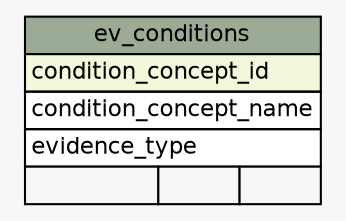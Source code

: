 // dot 2.38.0 on Linux 3.16.0-38-generic
// SchemaSpy rev 590
digraph "ev_conditions" {
  graph [
    rankdir="RL"
    bgcolor="#f7f7f7"
    nodesep="0.18"
    ranksep="0.46"
    fontname="Helvetica"
    fontsize="11"
  ];
  node [
    fontname="Helvetica"
    fontsize="11"
    shape="plaintext"
  ];
  edge [
    arrowsize="0.8"
  ];
  "ev_conditions" [
    label=<
    <TABLE BORDER="0" CELLBORDER="1" CELLSPACING="0" BGCOLOR="#ffffff">
      <TR><TD COLSPAN="3" BGCOLOR="#9bab96" ALIGN="CENTER">ev_conditions</TD></TR>
      <TR><TD PORT="condition_concept_id" COLSPAN="3" BGCOLOR="#f4f7da" ALIGN="LEFT">condition_concept_id</TD></TR>
      <TR><TD PORT="condition_concept_name" COLSPAN="3" ALIGN="LEFT">condition_concept_name</TD></TR>
      <TR><TD PORT="evidence_type" COLSPAN="3" ALIGN="LEFT">evidence_type</TD></TR>
      <TR><TD ALIGN="LEFT" BGCOLOR="#f7f7f7">  </TD><TD ALIGN="RIGHT" BGCOLOR="#f7f7f7">  </TD><TD ALIGN="RIGHT" BGCOLOR="#f7f7f7">  </TD></TR>
    </TABLE>>
    URL="tables/ev_conditions.html"
    tooltip="ev_conditions"
  ];
}

